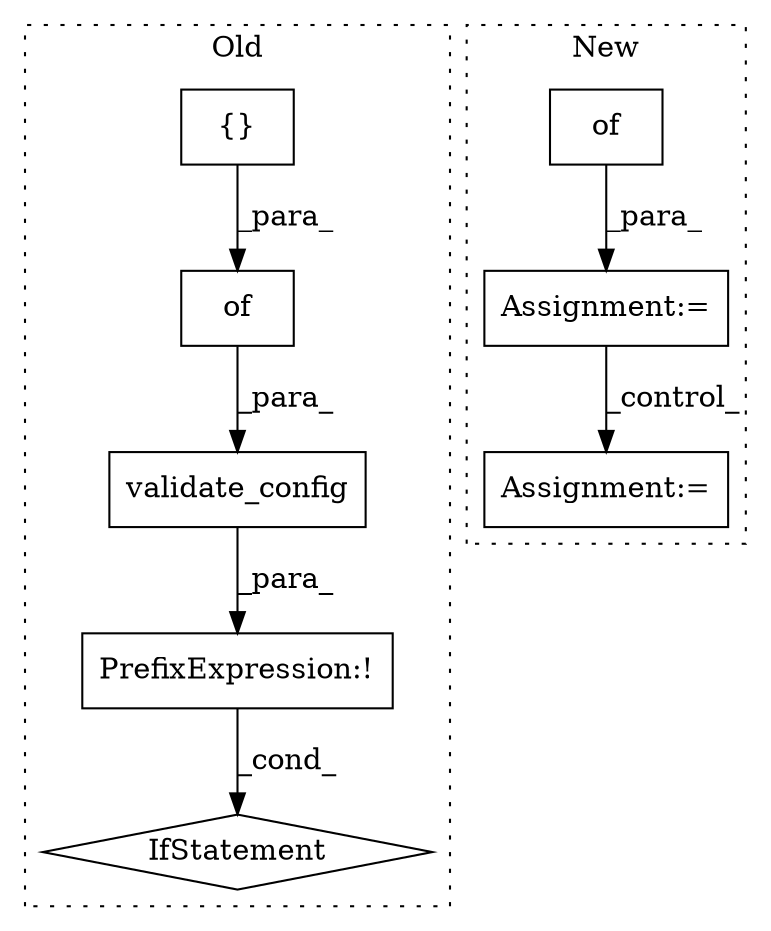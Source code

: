 digraph G {
subgraph cluster0 {
1 [label="validate_config" a="32" s="1632,1706" l="16,1" shape="box"];
3 [label="of" a="32" s="1659,1697" l="3,1" shape="box"];
4 [label="IfStatement" a="25" s="1627,1707" l="4,2" shape="diamond"];
5 [label="PrefixExpression:!" a="38" s="1631" l="1" shape="box"];
6 [label="{}" a="4" s="1678,1696" l="1,1" shape="box"];
label = "Old";
style="dotted";
}
subgraph cluster1 {
2 [label="of" a="32" s="1776,1794" l="3,1" shape="box"];
7 [label="Assignment:=" a="7" s="1878" l="1" shape="box"];
8 [label="Assignment:=" a="7" s="1948" l="1" shape="box"];
label = "New";
style="dotted";
}
1 -> 5 [label="_para_"];
2 -> 7 [label="_para_"];
3 -> 1 [label="_para_"];
5 -> 4 [label="_cond_"];
6 -> 3 [label="_para_"];
7 -> 8 [label="_control_"];
}